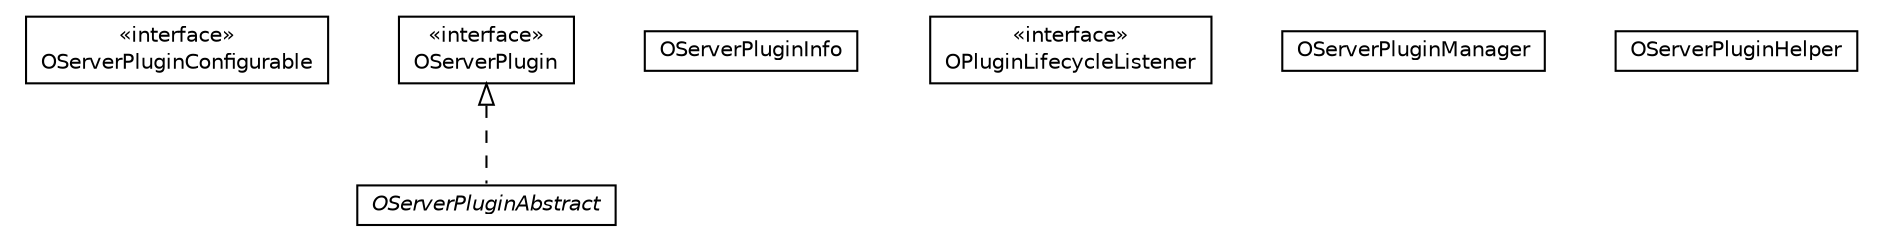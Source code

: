 #!/usr/local/bin/dot
#
# Class diagram 
# Generated by UMLGraph version R5_6-24-gf6e263 (http://www.umlgraph.org/)
#

digraph G {
	edge [fontname="Helvetica",fontsize=10,labelfontname="Helvetica",labelfontsize=10];
	node [fontname="Helvetica",fontsize=10,shape=plaintext];
	nodesep=0.25;
	ranksep=0.5;
	// com.orientechnologies.orient.server.plugin.OServerPluginConfigurable
	c324652 [label=<<table title="com.orientechnologies.orient.server.plugin.OServerPluginConfigurable" border="0" cellborder="1" cellspacing="0" cellpadding="2" port="p" href="./OServerPluginConfigurable.html">
		<tr><td><table border="0" cellspacing="0" cellpadding="1">
<tr><td align="center" balign="center"> &#171;interface&#187; </td></tr>
<tr><td align="center" balign="center"> OServerPluginConfigurable </td></tr>
		</table></td></tr>
		</table>>, URL="./OServerPluginConfigurable.html", fontname="Helvetica", fontcolor="black", fontsize=10.0];
	// com.orientechnologies.orient.server.plugin.OServerPlugin
	c324653 [label=<<table title="com.orientechnologies.orient.server.plugin.OServerPlugin" border="0" cellborder="1" cellspacing="0" cellpadding="2" port="p" href="./OServerPlugin.html">
		<tr><td><table border="0" cellspacing="0" cellpadding="1">
<tr><td align="center" balign="center"> &#171;interface&#187; </td></tr>
<tr><td align="center" balign="center"> OServerPlugin </td></tr>
		</table></td></tr>
		</table>>, URL="./OServerPlugin.html", fontname="Helvetica", fontcolor="black", fontsize=10.0];
	// com.orientechnologies.orient.server.plugin.OServerPluginInfo
	c324654 [label=<<table title="com.orientechnologies.orient.server.plugin.OServerPluginInfo" border="0" cellborder="1" cellspacing="0" cellpadding="2" port="p" href="./OServerPluginInfo.html">
		<tr><td><table border="0" cellspacing="0" cellpadding="1">
<tr><td align="center" balign="center"> OServerPluginInfo </td></tr>
		</table></td></tr>
		</table>>, URL="./OServerPluginInfo.html", fontname="Helvetica", fontcolor="black", fontsize=10.0];
	// com.orientechnologies.orient.server.plugin.OPluginLifecycleListener
	c324655 [label=<<table title="com.orientechnologies.orient.server.plugin.OPluginLifecycleListener" border="0" cellborder="1" cellspacing="0" cellpadding="2" port="p" href="./OPluginLifecycleListener.html">
		<tr><td><table border="0" cellspacing="0" cellpadding="1">
<tr><td align="center" balign="center"> &#171;interface&#187; </td></tr>
<tr><td align="center" balign="center"> OPluginLifecycleListener </td></tr>
		</table></td></tr>
		</table>>, URL="./OPluginLifecycleListener.html", fontname="Helvetica", fontcolor="black", fontsize=10.0];
	// com.orientechnologies.orient.server.plugin.OServerPluginManager
	c324656 [label=<<table title="com.orientechnologies.orient.server.plugin.OServerPluginManager" border="0" cellborder="1" cellspacing="0" cellpadding="2" port="p" href="./OServerPluginManager.html">
		<tr><td><table border="0" cellspacing="0" cellpadding="1">
<tr><td align="center" balign="center"> OServerPluginManager </td></tr>
		</table></td></tr>
		</table>>, URL="./OServerPluginManager.html", fontname="Helvetica", fontcolor="black", fontsize=10.0];
	// com.orientechnologies.orient.server.plugin.OServerPluginAbstract
	c324657 [label=<<table title="com.orientechnologies.orient.server.plugin.OServerPluginAbstract" border="0" cellborder="1" cellspacing="0" cellpadding="2" port="p" href="./OServerPluginAbstract.html">
		<tr><td><table border="0" cellspacing="0" cellpadding="1">
<tr><td align="center" balign="center"><font face="Helvetica-Oblique"> OServerPluginAbstract </font></td></tr>
		</table></td></tr>
		</table>>, URL="./OServerPluginAbstract.html", fontname="Helvetica", fontcolor="black", fontsize=10.0];
	// com.orientechnologies.orient.server.plugin.OServerPluginHelper
	c324658 [label=<<table title="com.orientechnologies.orient.server.plugin.OServerPluginHelper" border="0" cellborder="1" cellspacing="0" cellpadding="2" port="p" href="./OServerPluginHelper.html">
		<tr><td><table border="0" cellspacing="0" cellpadding="1">
<tr><td align="center" balign="center"> OServerPluginHelper </td></tr>
		</table></td></tr>
		</table>>, URL="./OServerPluginHelper.html", fontname="Helvetica", fontcolor="black", fontsize=10.0];
	//com.orientechnologies.orient.server.plugin.OServerPluginAbstract implements com.orientechnologies.orient.server.plugin.OServerPlugin
	c324653:p -> c324657:p [dir=back,arrowtail=empty,style=dashed];
}

